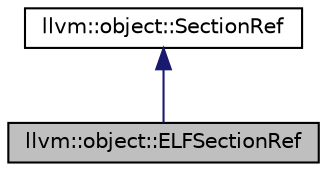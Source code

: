 digraph "llvm::object::ELFSectionRef"
{
 // LATEX_PDF_SIZE
  bgcolor="transparent";
  edge [fontname="Helvetica",fontsize="10",labelfontname="Helvetica",labelfontsize="10"];
  node [fontname="Helvetica",fontsize="10",shape="box"];
  Node1 [label="llvm::object::ELFSectionRef",height=0.2,width=0.4,color="black", fillcolor="grey75", style="filled", fontcolor="black",tooltip=" "];
  Node2 -> Node1 [dir="back",color="midnightblue",fontsize="10",style="solid",fontname="Helvetica"];
  Node2 [label="llvm::object::SectionRef",height=0.2,width=0.4,color="black",URL="$classllvm_1_1object_1_1SectionRef.html",tooltip="This is a value type class that represents a single section in the list of sections in the object fil..."];
}
